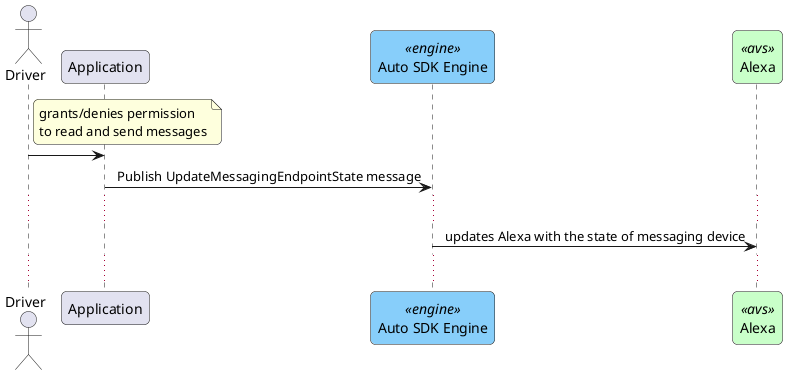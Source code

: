 @startuml

skinparam roundcorner 10
skinparam sequenceMessageAlign center
<style>
sequenceDiagram {
    .engine {
        BackgroundColor LightSkyBlue
        BorderColor CornflowerBlue
    }
    .avs {
        BackgroundColor TECHNOLOGY
        BorderColor Green
    }
}
</style>

actor Driver Order 10
participant Application  order 30
participant "Auto SDK Engine" as AutoSDK <<engine>> order 40
participant "Alexa" as Alexa <<avs>> order 50

note right of Driver
grants/denies permission
to read and send messages
end note

Driver -> Application
Application -> AutoSDK : Publish UpdateMessagingEndpointState message
...

AutoSDK -> Alexa: updates Alexa with the state of messaging device
...

@enduml